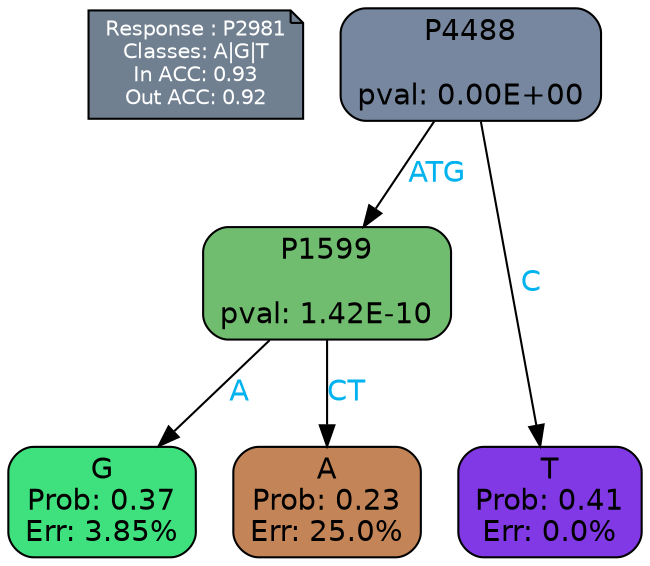 digraph Tree {
node [shape=box, style="filled, rounded", color="black", fontname=helvetica] ;
graph [ranksep=equally, splines=polylines, bgcolor=transparent, dpi=600] ;
edge [fontname=helvetica] ;
LEGEND [label="Response : P2981
Classes: A|G|T
In ACC: 0.93
Out ACC: 0.92
",shape=note,align=left,style=filled,fillcolor="slategray",fontcolor="white",fontsize=10];1 [label="P4488

pval: 0.00E+00", fillcolor="#77879f"] ;
2 [label="P1599

pval: 1.42E-10", fillcolor="#71bd6f"] ;
3 [label="G
Prob: 0.37
Err: 3.85%", fillcolor="#3fe17e"] ;
4 [label="A
Prob: 0.23
Err: 25.0%", fillcolor="#c38457"] ;
5 [label="T
Prob: 0.41
Err: 0.0%", fillcolor="#8139e5"] ;
1 -> 2 [label="ATG",fontcolor=deepskyblue2] ;
1 -> 5 [label="C",fontcolor=deepskyblue2] ;
2 -> 3 [label="A",fontcolor=deepskyblue2] ;
2 -> 4 [label="CT",fontcolor=deepskyblue2] ;
{rank = same; 3;4;5;}{rank = same; LEGEND;1;}}